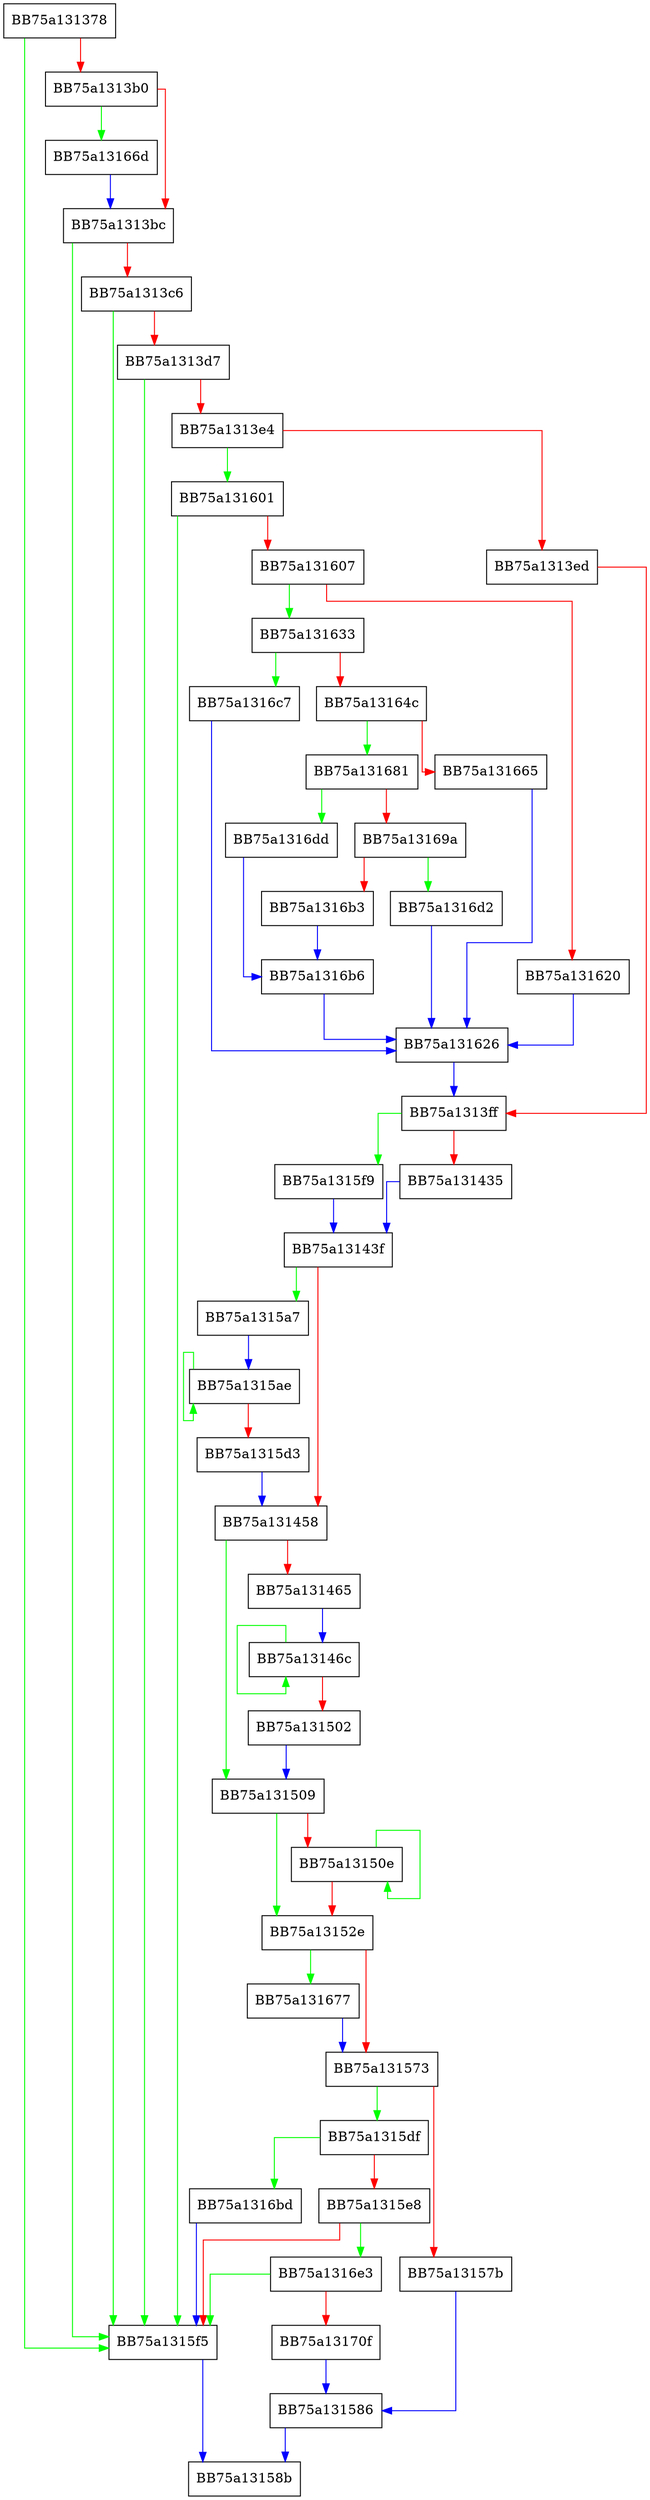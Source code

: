 digraph Load {
  node [shape="box"];
  graph [splines=ortho];
  BB75a131378 -> BB75a1315f5 [color="green"];
  BB75a131378 -> BB75a1313b0 [color="red"];
  BB75a1313b0 -> BB75a13166d [color="green"];
  BB75a1313b0 -> BB75a1313bc [color="red"];
  BB75a1313bc -> BB75a1315f5 [color="green"];
  BB75a1313bc -> BB75a1313c6 [color="red"];
  BB75a1313c6 -> BB75a1315f5 [color="green"];
  BB75a1313c6 -> BB75a1313d7 [color="red"];
  BB75a1313d7 -> BB75a1315f5 [color="green"];
  BB75a1313d7 -> BB75a1313e4 [color="red"];
  BB75a1313e4 -> BB75a131601 [color="green"];
  BB75a1313e4 -> BB75a1313ed [color="red"];
  BB75a1313ed -> BB75a1313ff [color="red"];
  BB75a1313ff -> BB75a1315f9 [color="green"];
  BB75a1313ff -> BB75a131435 [color="red"];
  BB75a131435 -> BB75a13143f [color="blue"];
  BB75a13143f -> BB75a1315a7 [color="green"];
  BB75a13143f -> BB75a131458 [color="red"];
  BB75a131458 -> BB75a131509 [color="green"];
  BB75a131458 -> BB75a131465 [color="red"];
  BB75a131465 -> BB75a13146c [color="blue"];
  BB75a13146c -> BB75a13146c [color="green"];
  BB75a13146c -> BB75a131502 [color="red"];
  BB75a131502 -> BB75a131509 [color="blue"];
  BB75a131509 -> BB75a13152e [color="green"];
  BB75a131509 -> BB75a13150e [color="red"];
  BB75a13150e -> BB75a13150e [color="green"];
  BB75a13150e -> BB75a13152e [color="red"];
  BB75a13152e -> BB75a131677 [color="green"];
  BB75a13152e -> BB75a131573 [color="red"];
  BB75a131573 -> BB75a1315df [color="green"];
  BB75a131573 -> BB75a13157b [color="red"];
  BB75a13157b -> BB75a131586 [color="blue"];
  BB75a131586 -> BB75a13158b [color="blue"];
  BB75a1315a7 -> BB75a1315ae [color="blue"];
  BB75a1315ae -> BB75a1315ae [color="green"];
  BB75a1315ae -> BB75a1315d3 [color="red"];
  BB75a1315d3 -> BB75a131458 [color="blue"];
  BB75a1315df -> BB75a1316bd [color="green"];
  BB75a1315df -> BB75a1315e8 [color="red"];
  BB75a1315e8 -> BB75a1316e3 [color="green"];
  BB75a1315e8 -> BB75a1315f5 [color="red"];
  BB75a1315f5 -> BB75a13158b [color="blue"];
  BB75a1315f9 -> BB75a13143f [color="blue"];
  BB75a131601 -> BB75a1315f5 [color="green"];
  BB75a131601 -> BB75a131607 [color="red"];
  BB75a131607 -> BB75a131633 [color="green"];
  BB75a131607 -> BB75a131620 [color="red"];
  BB75a131620 -> BB75a131626 [color="blue"];
  BB75a131626 -> BB75a1313ff [color="blue"];
  BB75a131633 -> BB75a1316c7 [color="green"];
  BB75a131633 -> BB75a13164c [color="red"];
  BB75a13164c -> BB75a131681 [color="green"];
  BB75a13164c -> BB75a131665 [color="red"];
  BB75a131665 -> BB75a131626 [color="blue"];
  BB75a13166d -> BB75a1313bc [color="blue"];
  BB75a131677 -> BB75a131573 [color="blue"];
  BB75a131681 -> BB75a1316dd [color="green"];
  BB75a131681 -> BB75a13169a [color="red"];
  BB75a13169a -> BB75a1316d2 [color="green"];
  BB75a13169a -> BB75a1316b3 [color="red"];
  BB75a1316b3 -> BB75a1316b6 [color="blue"];
  BB75a1316b6 -> BB75a131626 [color="blue"];
  BB75a1316bd -> BB75a1315f5 [color="blue"];
  BB75a1316c7 -> BB75a131626 [color="blue"];
  BB75a1316d2 -> BB75a131626 [color="blue"];
  BB75a1316dd -> BB75a1316b6 [color="blue"];
  BB75a1316e3 -> BB75a1315f5 [color="green"];
  BB75a1316e3 -> BB75a13170f [color="red"];
  BB75a13170f -> BB75a131586 [color="blue"];
}